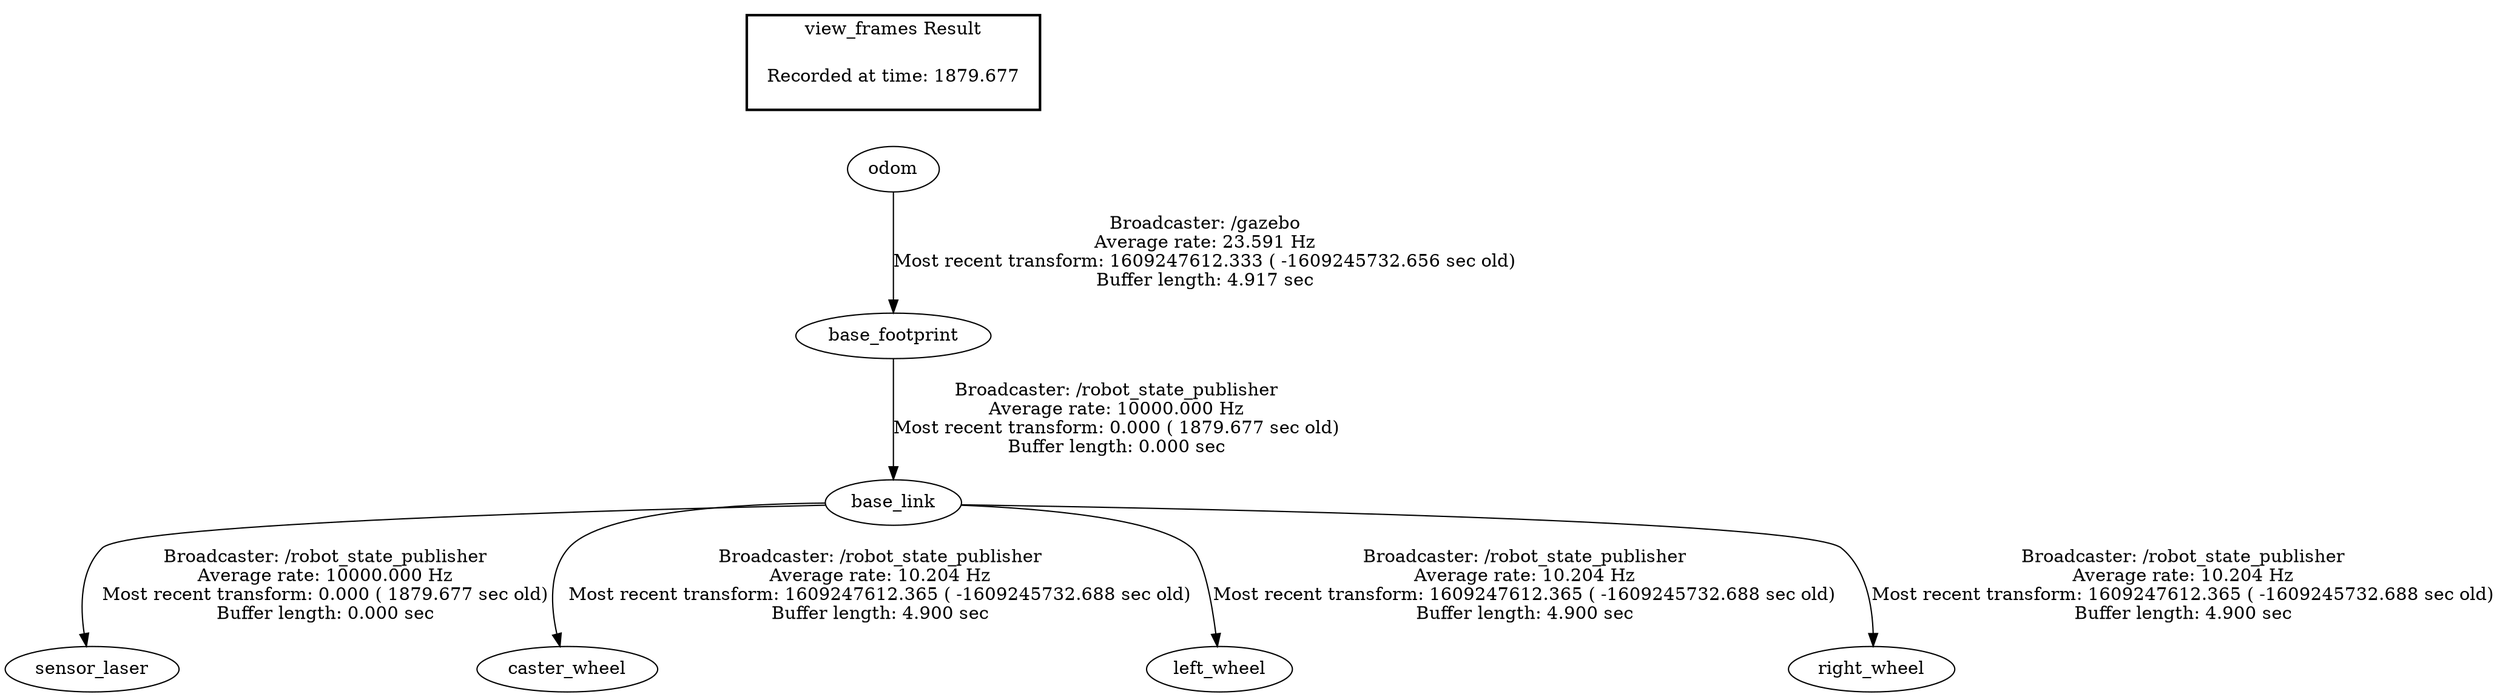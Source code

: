 digraph G {
"base_footprint" -> "base_link"[label="Broadcaster: /robot_state_publisher\nAverage rate: 10000.000 Hz\nMost recent transform: 0.000 ( 1879.677 sec old)\nBuffer length: 0.000 sec\n"];
"odom" -> "base_footprint"[label="Broadcaster: /gazebo\nAverage rate: 23.591 Hz\nMost recent transform: 1609247612.333 ( -1609245732.656 sec old)\nBuffer length: 4.917 sec\n"];
"base_link" -> "sensor_laser"[label="Broadcaster: /robot_state_publisher\nAverage rate: 10000.000 Hz\nMost recent transform: 0.000 ( 1879.677 sec old)\nBuffer length: 0.000 sec\n"];
"base_link" -> "caster_wheel"[label="Broadcaster: /robot_state_publisher\nAverage rate: 10.204 Hz\nMost recent transform: 1609247612.365 ( -1609245732.688 sec old)\nBuffer length: 4.900 sec\n"];
"base_link" -> "left_wheel"[label="Broadcaster: /robot_state_publisher\nAverage rate: 10.204 Hz\nMost recent transform: 1609247612.365 ( -1609245732.688 sec old)\nBuffer length: 4.900 sec\n"];
"base_link" -> "right_wheel"[label="Broadcaster: /robot_state_publisher\nAverage rate: 10.204 Hz\nMost recent transform: 1609247612.365 ( -1609245732.688 sec old)\nBuffer length: 4.900 sec\n"];
edge [style=invis];
 subgraph cluster_legend { style=bold; color=black; label ="view_frames Result";
"Recorded at time: 1879.677"[ shape=plaintext ] ;
 }->"odom";
}